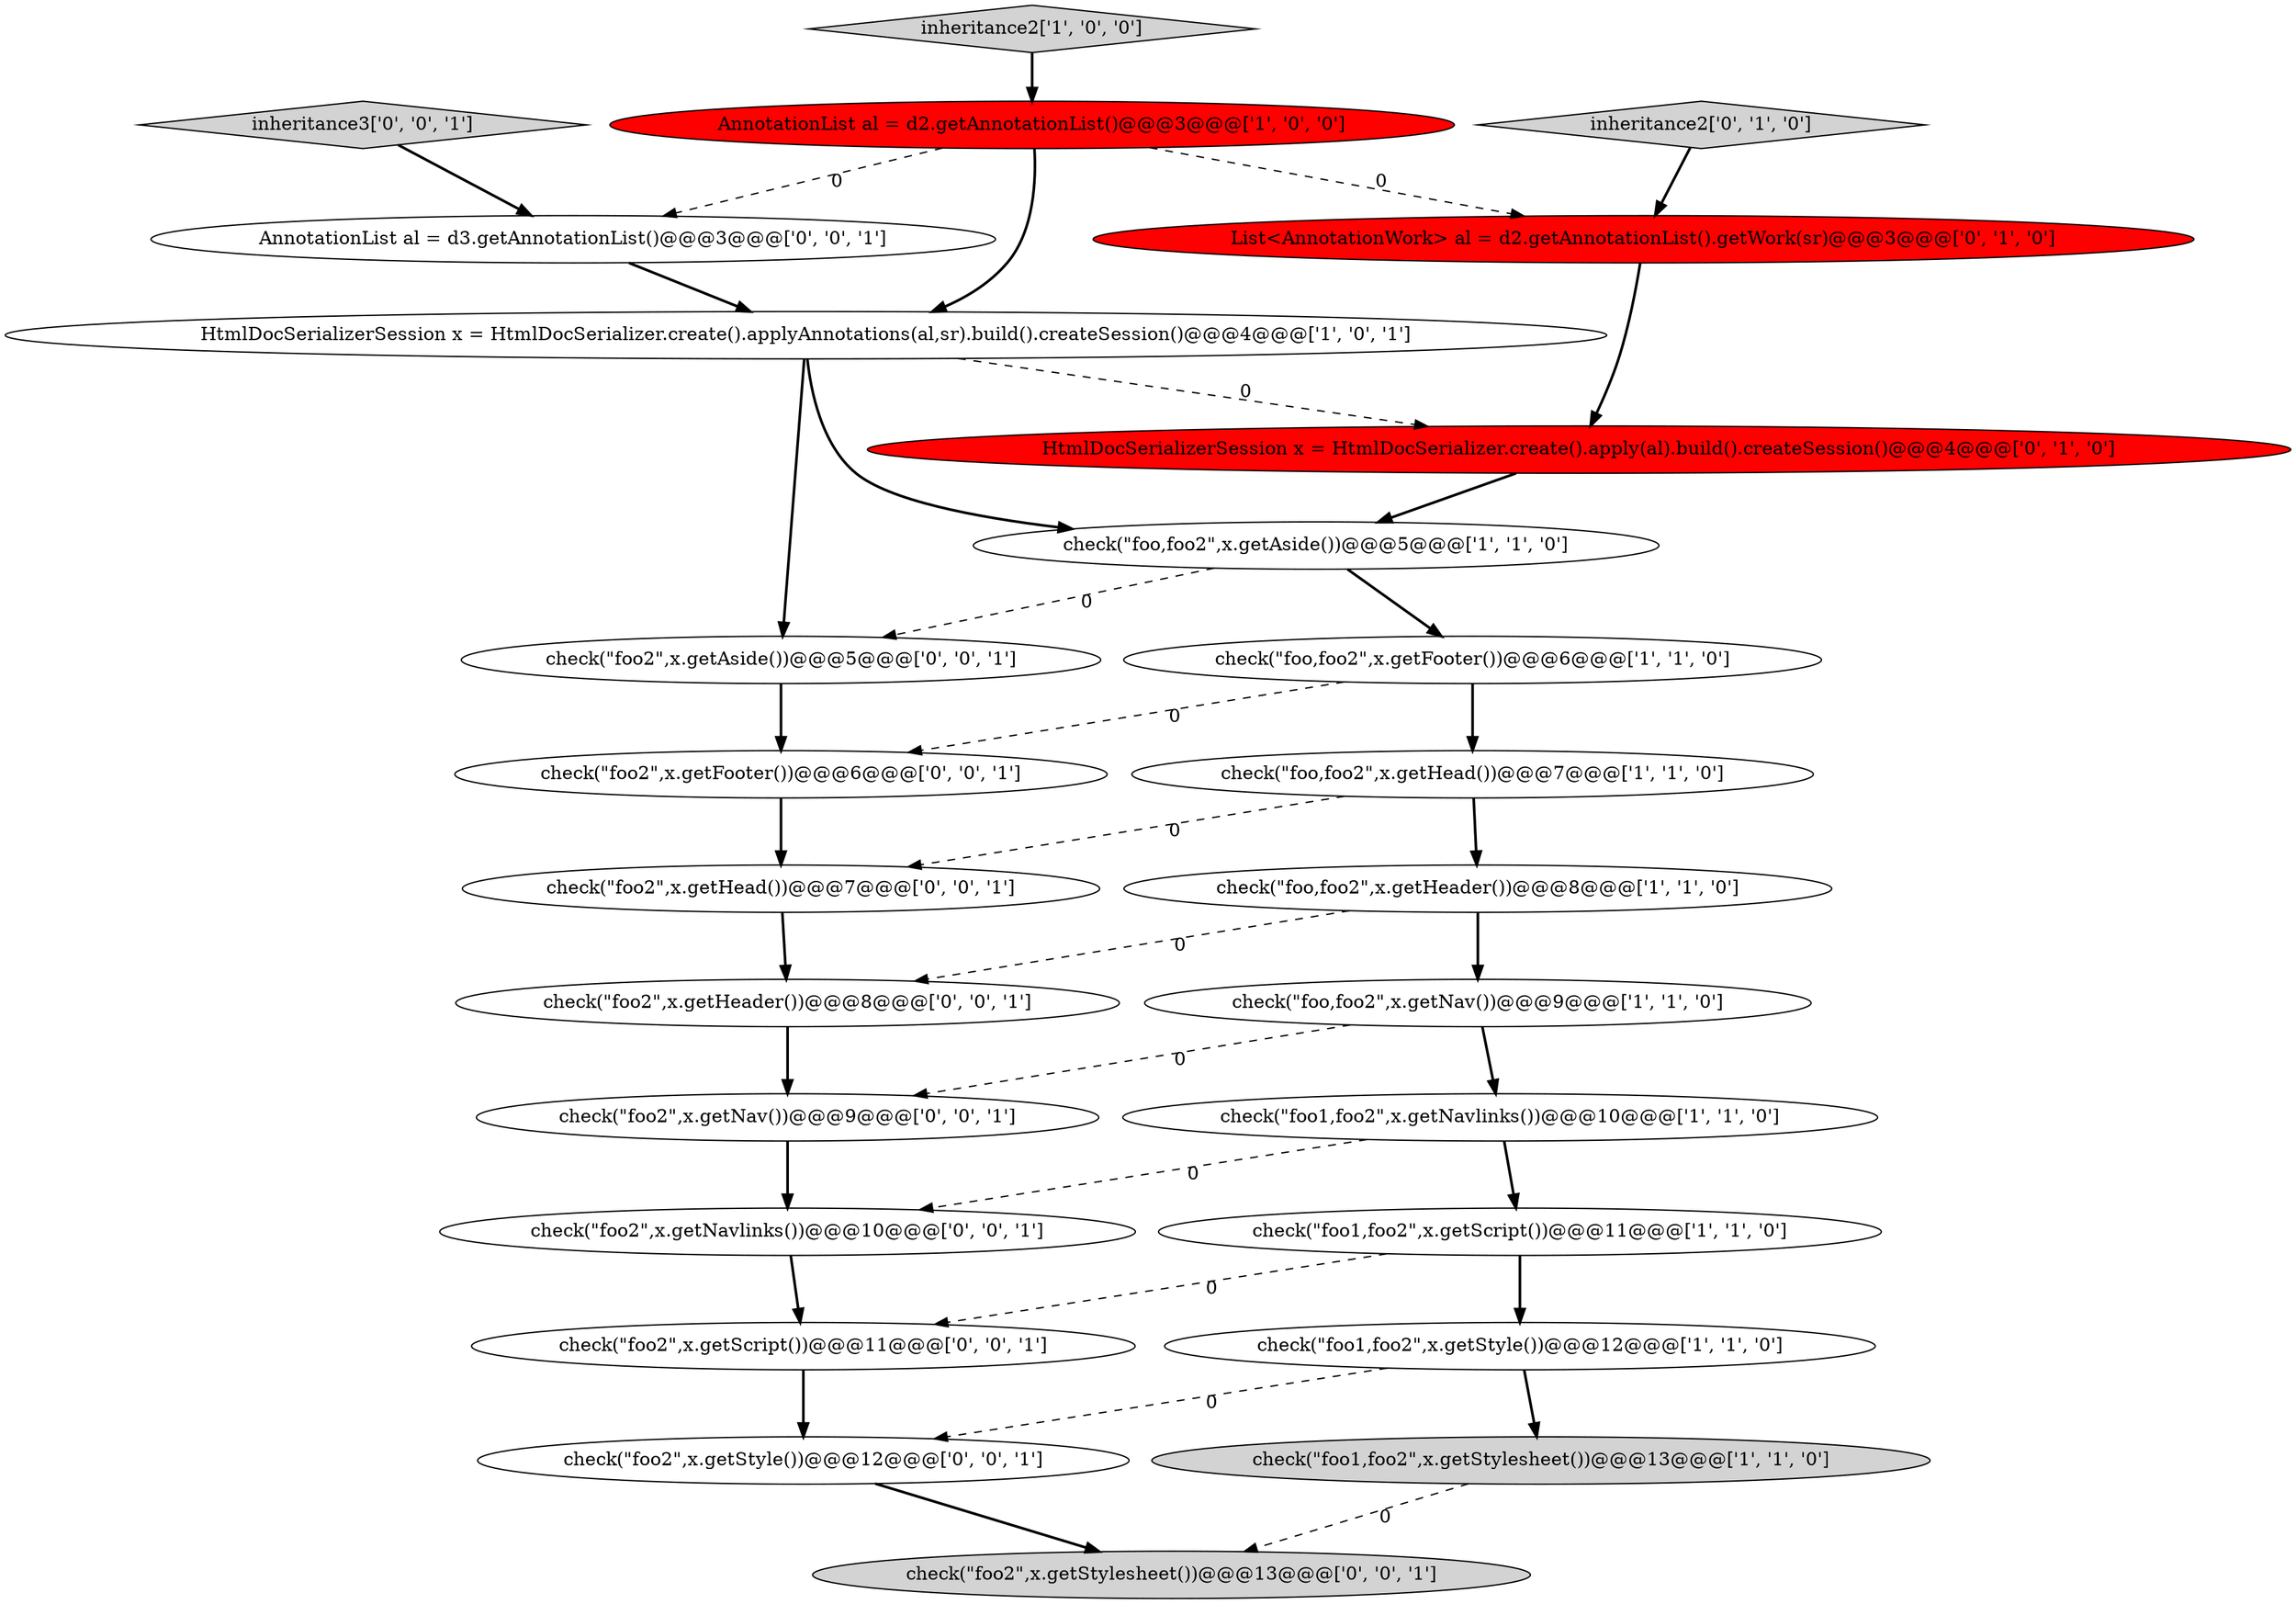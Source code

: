 digraph {
6 [style = filled, label = "check(\"foo,foo2\",x.getAside())@@@5@@@['1', '1', '0']", fillcolor = white, shape = ellipse image = "AAA0AAABBB1BBB"];
8 [style = filled, label = "check(\"foo,foo2\",x.getHeader())@@@8@@@['1', '1', '0']", fillcolor = white, shape = ellipse image = "AAA0AAABBB1BBB"];
3 [style = filled, label = "inheritance2['1', '0', '0']", fillcolor = lightgray, shape = diamond image = "AAA0AAABBB1BBB"];
11 [style = filled, label = "check(\"foo1,foo2\",x.getStyle())@@@12@@@['1', '1', '0']", fillcolor = white, shape = ellipse image = "AAA0AAABBB1BBB"];
10 [style = filled, label = "check(\"foo1,foo2\",x.getNavlinks())@@@10@@@['1', '1', '0']", fillcolor = white, shape = ellipse image = "AAA0AAABBB1BBB"];
9 [style = filled, label = "check(\"foo,foo2\",x.getNav())@@@9@@@['1', '1', '0']", fillcolor = white, shape = ellipse image = "AAA0AAABBB1BBB"];
20 [style = filled, label = "check(\"foo2\",x.getStylesheet())@@@13@@@['0', '0', '1']", fillcolor = lightgray, shape = ellipse image = "AAA0AAABBB3BBB"];
17 [style = filled, label = "check(\"foo2\",x.getAside())@@@5@@@['0', '0', '1']", fillcolor = white, shape = ellipse image = "AAA0AAABBB3BBB"];
16 [style = filled, label = "check(\"foo2\",x.getHead())@@@7@@@['0', '0', '1']", fillcolor = white, shape = ellipse image = "AAA0AAABBB3BBB"];
24 [style = filled, label = "check(\"foo2\",x.getFooter())@@@6@@@['0', '0', '1']", fillcolor = white, shape = ellipse image = "AAA0AAABBB3BBB"];
5 [style = filled, label = "HtmlDocSerializerSession x = HtmlDocSerializer.create().applyAnnotations(al,sr).build().createSession()@@@4@@@['1', '0', '1']", fillcolor = white, shape = ellipse image = "AAA0AAABBB1BBB"];
0 [style = filled, label = "AnnotationList al = d2.getAnnotationList()@@@3@@@['1', '0', '0']", fillcolor = red, shape = ellipse image = "AAA1AAABBB1BBB"];
4 [style = filled, label = "check(\"foo,foo2\",x.getHead())@@@7@@@['1', '1', '0']", fillcolor = white, shape = ellipse image = "AAA0AAABBB1BBB"];
19 [style = filled, label = "AnnotationList al = d3.getAnnotationList()@@@3@@@['0', '0', '1']", fillcolor = white, shape = ellipse image = "AAA0AAABBB3BBB"];
14 [style = filled, label = "List<AnnotationWork> al = d2.getAnnotationList().getWork(sr)@@@3@@@['0', '1', '0']", fillcolor = red, shape = ellipse image = "AAA1AAABBB2BBB"];
22 [style = filled, label = "inheritance3['0', '0', '1']", fillcolor = lightgray, shape = diamond image = "AAA0AAABBB3BBB"];
13 [style = filled, label = "HtmlDocSerializerSession x = HtmlDocSerializer.create().apply(al).build().createSession()@@@4@@@['0', '1', '0']", fillcolor = red, shape = ellipse image = "AAA1AAABBB2BBB"];
25 [style = filled, label = "check(\"foo2\",x.getNavlinks())@@@10@@@['0', '0', '1']", fillcolor = white, shape = ellipse image = "AAA0AAABBB3BBB"];
23 [style = filled, label = "check(\"foo2\",x.getStyle())@@@12@@@['0', '0', '1']", fillcolor = white, shape = ellipse image = "AAA0AAABBB3BBB"];
15 [style = filled, label = "check(\"foo2\",x.getScript())@@@11@@@['0', '0', '1']", fillcolor = white, shape = ellipse image = "AAA0AAABBB3BBB"];
7 [style = filled, label = "check(\"foo,foo2\",x.getFooter())@@@6@@@['1', '1', '0']", fillcolor = white, shape = ellipse image = "AAA0AAABBB1BBB"];
1 [style = filled, label = "check(\"foo1,foo2\",x.getScript())@@@11@@@['1', '1', '0']", fillcolor = white, shape = ellipse image = "AAA0AAABBB1BBB"];
2 [style = filled, label = "check(\"foo1,foo2\",x.getStylesheet())@@@13@@@['1', '1', '0']", fillcolor = lightgray, shape = ellipse image = "AAA0AAABBB1BBB"];
18 [style = filled, label = "check(\"foo2\",x.getHeader())@@@8@@@['0', '0', '1']", fillcolor = white, shape = ellipse image = "AAA0AAABBB3BBB"];
21 [style = filled, label = "check(\"foo2\",x.getNav())@@@9@@@['0', '0', '1']", fillcolor = white, shape = ellipse image = "AAA0AAABBB3BBB"];
12 [style = filled, label = "inheritance2['0', '1', '0']", fillcolor = lightgray, shape = diamond image = "AAA0AAABBB2BBB"];
5->13 [style = dashed, label="0"];
15->23 [style = bold, label=""];
23->20 [style = bold, label=""];
16->18 [style = bold, label=""];
2->20 [style = dashed, label="0"];
4->16 [style = dashed, label="0"];
22->19 [style = bold, label=""];
0->19 [style = dashed, label="0"];
1->15 [style = dashed, label="0"];
11->23 [style = dashed, label="0"];
6->17 [style = dashed, label="0"];
7->4 [style = bold, label=""];
9->10 [style = bold, label=""];
21->25 [style = bold, label=""];
5->17 [style = bold, label=""];
11->2 [style = bold, label=""];
3->0 [style = bold, label=""];
1->11 [style = bold, label=""];
0->14 [style = dashed, label="0"];
19->5 [style = bold, label=""];
24->16 [style = bold, label=""];
17->24 [style = bold, label=""];
5->6 [style = bold, label=""];
7->24 [style = dashed, label="0"];
9->21 [style = dashed, label="0"];
12->14 [style = bold, label=""];
8->9 [style = bold, label=""];
25->15 [style = bold, label=""];
4->8 [style = bold, label=""];
8->18 [style = dashed, label="0"];
14->13 [style = bold, label=""];
13->6 [style = bold, label=""];
18->21 [style = bold, label=""];
6->7 [style = bold, label=""];
10->1 [style = bold, label=""];
10->25 [style = dashed, label="0"];
0->5 [style = bold, label=""];
}

